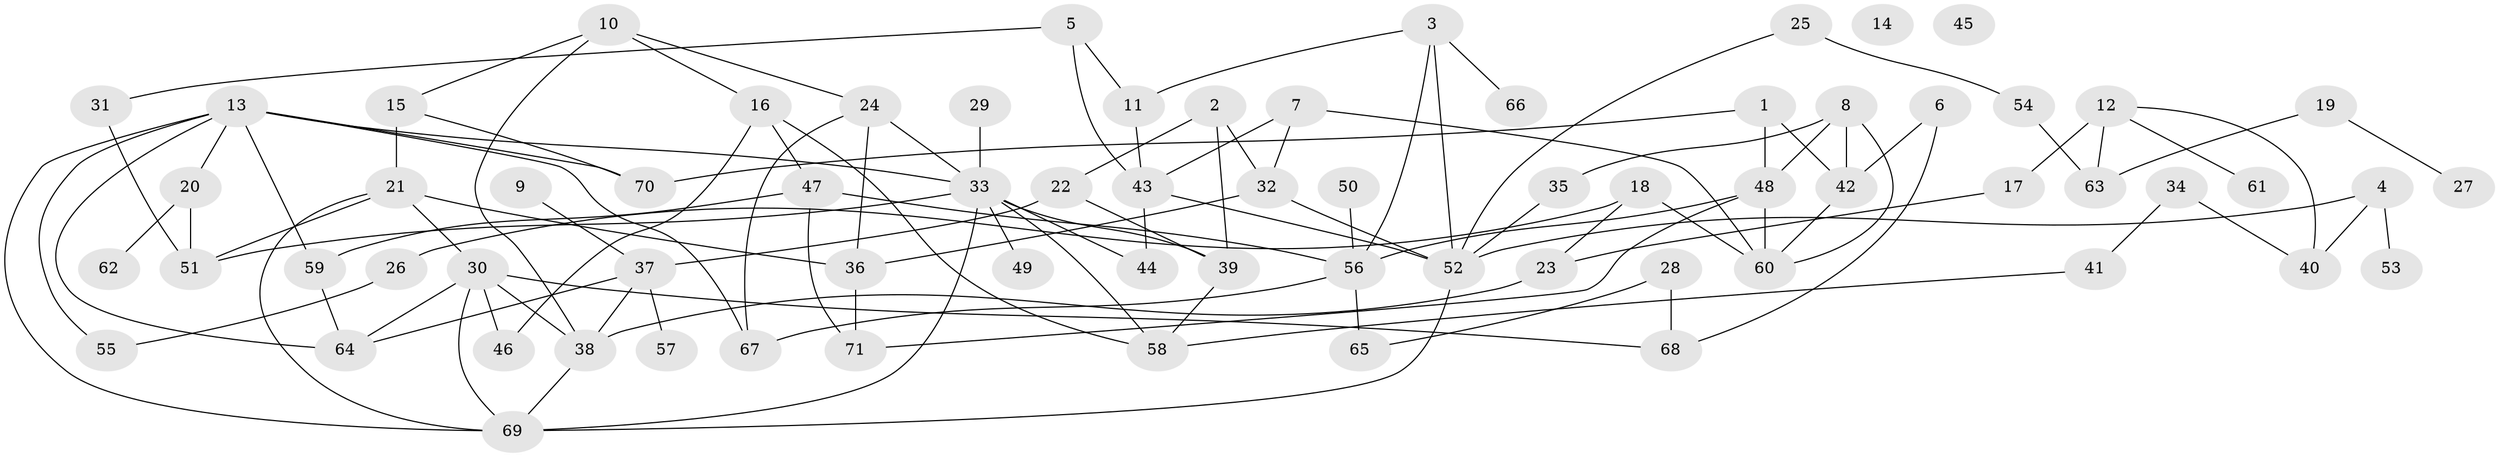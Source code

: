// Generated by graph-tools (version 1.1) at 2025/49/03/09/25 03:49:15]
// undirected, 71 vertices, 111 edges
graph export_dot {
graph [start="1"]
  node [color=gray90,style=filled];
  1;
  2;
  3;
  4;
  5;
  6;
  7;
  8;
  9;
  10;
  11;
  12;
  13;
  14;
  15;
  16;
  17;
  18;
  19;
  20;
  21;
  22;
  23;
  24;
  25;
  26;
  27;
  28;
  29;
  30;
  31;
  32;
  33;
  34;
  35;
  36;
  37;
  38;
  39;
  40;
  41;
  42;
  43;
  44;
  45;
  46;
  47;
  48;
  49;
  50;
  51;
  52;
  53;
  54;
  55;
  56;
  57;
  58;
  59;
  60;
  61;
  62;
  63;
  64;
  65;
  66;
  67;
  68;
  69;
  70;
  71;
  1 -- 42;
  1 -- 48;
  1 -- 70;
  2 -- 22;
  2 -- 32;
  2 -- 39;
  3 -- 11;
  3 -- 52;
  3 -- 56;
  3 -- 66;
  4 -- 40;
  4 -- 52;
  4 -- 53;
  5 -- 11;
  5 -- 31;
  5 -- 43;
  6 -- 42;
  6 -- 68;
  7 -- 32;
  7 -- 43;
  7 -- 60;
  8 -- 35;
  8 -- 42;
  8 -- 48;
  8 -- 60;
  9 -- 37;
  10 -- 15;
  10 -- 16;
  10 -- 24;
  10 -- 38;
  11 -- 43;
  12 -- 17;
  12 -- 40;
  12 -- 61;
  12 -- 63;
  13 -- 20;
  13 -- 33;
  13 -- 55;
  13 -- 59;
  13 -- 64;
  13 -- 67;
  13 -- 69;
  13 -- 70;
  15 -- 21;
  15 -- 70;
  16 -- 46;
  16 -- 47;
  16 -- 58;
  17 -- 23;
  18 -- 23;
  18 -- 26;
  18 -- 60;
  19 -- 27;
  19 -- 63;
  20 -- 51;
  20 -- 62;
  21 -- 30;
  21 -- 36;
  21 -- 51;
  21 -- 69;
  22 -- 37;
  22 -- 39;
  23 -- 38;
  24 -- 33;
  24 -- 36;
  24 -- 67;
  25 -- 52;
  25 -- 54;
  26 -- 55;
  28 -- 65;
  28 -- 68;
  29 -- 33;
  30 -- 38;
  30 -- 46;
  30 -- 64;
  30 -- 68;
  30 -- 69;
  31 -- 51;
  32 -- 36;
  32 -- 52;
  33 -- 39;
  33 -- 44;
  33 -- 49;
  33 -- 51;
  33 -- 58;
  33 -- 69;
  34 -- 40;
  34 -- 41;
  35 -- 52;
  36 -- 71;
  37 -- 38;
  37 -- 57;
  37 -- 64;
  38 -- 69;
  39 -- 58;
  41 -- 58;
  42 -- 60;
  43 -- 44;
  43 -- 52;
  47 -- 56;
  47 -- 59;
  47 -- 71;
  48 -- 56;
  48 -- 60;
  48 -- 71;
  50 -- 56;
  52 -- 69;
  54 -- 63;
  56 -- 65;
  56 -- 67;
  59 -- 64;
}
